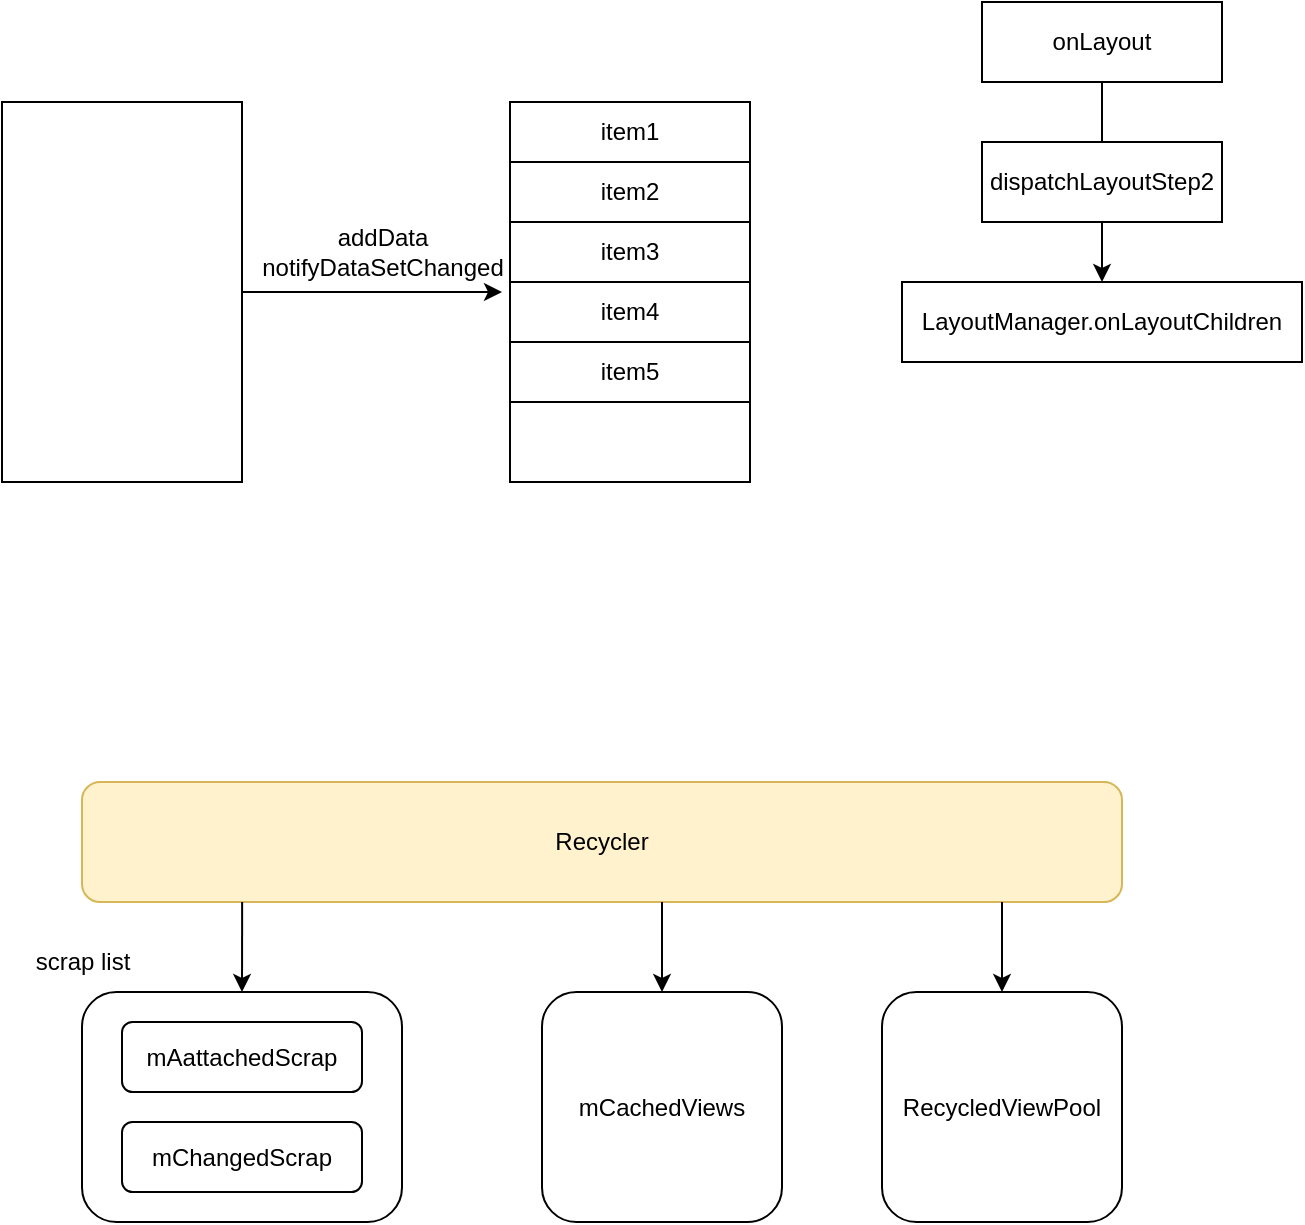 <mxfile version="14.9.3" type="github">
  <diagram id="9_nrEJtm-IVf3oJeewOd" name="Page-1">
    <mxGraphModel dx="781" dy="477" grid="1" gridSize="10" guides="1" tooltips="1" connect="1" arrows="1" fold="1" page="1" pageScale="1" pageWidth="827" pageHeight="1169" math="0" shadow="0">
      <root>
        <mxCell id="0" />
        <mxCell id="1" parent="0" />
        <mxCell id="-AKeiiNTyQMVG960CYTx-3" value="" style="rounded=0;whiteSpace=wrap;html=1;" vertex="1" parent="1">
          <mxGeometry x="40" y="140" width="120" height="190" as="geometry" />
        </mxCell>
        <mxCell id="-AKeiiNTyQMVG960CYTx-5" value="" style="rounded=0;whiteSpace=wrap;html=1;" vertex="1" parent="1">
          <mxGeometry x="294" y="140" width="120" height="190" as="geometry" />
        </mxCell>
        <mxCell id="-AKeiiNTyQMVG960CYTx-7" value="item1" style="rounded=0;whiteSpace=wrap;html=1;" vertex="1" parent="1">
          <mxGeometry x="294" y="140" width="120" height="30" as="geometry" />
        </mxCell>
        <mxCell id="-AKeiiNTyQMVG960CYTx-8" value="item2&lt;span style=&quot;color: rgba(0 , 0 , 0 , 0) ; font-family: monospace ; font-size: 0px&quot;&gt;%3CmxGraphModel%3E%3Croot%3E%3CmxCell%20id%3D%220%22%2F%3E%3CmxCell%20id%3D%221%22%20parent%3D%220%22%2F%3E%3CmxCell%20id%3D%222%22%20value%3D%22item1%22%20style%3D%22rounded%3D0%3BwhiteSpace%3Dwrap%3Bhtml%3D1%3B%22%20vertex%3D%221%22%20parent%3D%221%22%3E%3CmxGeometry%20x%3D%22294%22%20y%3D%22140%22%20width%3D%22120%22%20height%3D%2230%22%20as%3D%22geometry%22%2F%3E%3C%2FmxCell%3E%3C%2Froot%3E%3C%2FmxGraphModel%3E&lt;/span&gt;" style="rounded=0;whiteSpace=wrap;html=1;" vertex="1" parent="1">
          <mxGeometry x="294" y="170" width="120" height="30" as="geometry" />
        </mxCell>
        <mxCell id="-AKeiiNTyQMVG960CYTx-9" value="item3" style="rounded=0;whiteSpace=wrap;html=1;" vertex="1" parent="1">
          <mxGeometry x="294" y="200" width="120" height="30" as="geometry" />
        </mxCell>
        <mxCell id="-AKeiiNTyQMVG960CYTx-10" value="item4" style="rounded=0;whiteSpace=wrap;html=1;" vertex="1" parent="1">
          <mxGeometry x="294" y="230" width="120" height="30" as="geometry" />
        </mxCell>
        <mxCell id="-AKeiiNTyQMVG960CYTx-11" value="item5" style="rounded=0;whiteSpace=wrap;html=1;" vertex="1" parent="1">
          <mxGeometry x="294" y="260" width="120" height="30" as="geometry" />
        </mxCell>
        <mxCell id="-AKeiiNTyQMVG960CYTx-12" value="" style="endArrow=classic;html=1;exitX=1;exitY=0.5;exitDx=0;exitDy=0;" edge="1" parent="1" source="-AKeiiNTyQMVG960CYTx-3">
          <mxGeometry width="50" height="50" relative="1" as="geometry">
            <mxPoint x="380" y="270" as="sourcePoint" />
            <mxPoint x="290" y="235" as="targetPoint" />
          </mxGeometry>
        </mxCell>
        <mxCell id="-AKeiiNTyQMVG960CYTx-13" value="addData&lt;br&gt;notifyDataSetChanged" style="text;html=1;align=center;verticalAlign=middle;resizable=0;points=[];autosize=1;strokeColor=none;" vertex="1" parent="1">
          <mxGeometry x="160" y="200" width="140" height="30" as="geometry" />
        </mxCell>
        <mxCell id="-AKeiiNTyQMVG960CYTx-17" value="" style="edgeStyle=orthogonalEdgeStyle;rounded=0;orthogonalLoop=1;jettySize=auto;html=1;" edge="1" parent="1" source="-AKeiiNTyQMVG960CYTx-14" target="-AKeiiNTyQMVG960CYTx-16">
          <mxGeometry relative="1" as="geometry" />
        </mxCell>
        <mxCell id="-AKeiiNTyQMVG960CYTx-14" value="onLayout" style="rounded=0;whiteSpace=wrap;html=1;" vertex="1" parent="1">
          <mxGeometry x="530" y="90" width="120" height="40" as="geometry" />
        </mxCell>
        <mxCell id="-AKeiiNTyQMVG960CYTx-15" value="dispatchLayoutStep2" style="rounded=0;whiteSpace=wrap;html=1;" vertex="1" parent="1">
          <mxGeometry x="530" y="160" width="120" height="40" as="geometry" />
        </mxCell>
        <mxCell id="-AKeiiNTyQMVG960CYTx-16" value="LayoutManager.onLayoutChildren" style="rounded=0;whiteSpace=wrap;html=1;" vertex="1" parent="1">
          <mxGeometry x="490" y="230" width="200" height="40" as="geometry" />
        </mxCell>
        <mxCell id="-AKeiiNTyQMVG960CYTx-19" value="Recycler" style="rounded=1;whiteSpace=wrap;html=1;fillColor=#fff2cc;strokeColor=#d6b656;" vertex="1" parent="1">
          <mxGeometry x="80" y="480" width="520" height="60" as="geometry" />
        </mxCell>
        <mxCell id="-AKeiiNTyQMVG960CYTx-20" value="" style="rounded=1;whiteSpace=wrap;html=1;" vertex="1" parent="1">
          <mxGeometry x="80" y="585" width="160" height="115" as="geometry" />
        </mxCell>
        <mxCell id="-AKeiiNTyQMVG960CYTx-21" value="mAattachedScrap" style="rounded=1;whiteSpace=wrap;html=1;" vertex="1" parent="1">
          <mxGeometry x="100" y="600" width="120" height="35" as="geometry" />
        </mxCell>
        <mxCell id="-AKeiiNTyQMVG960CYTx-22" value="mChangedScrap" style="rounded=1;whiteSpace=wrap;html=1;" vertex="1" parent="1">
          <mxGeometry x="100" y="650" width="120" height="35" as="geometry" />
        </mxCell>
        <mxCell id="-AKeiiNTyQMVG960CYTx-23" value="mCachedViews" style="rounded=1;whiteSpace=wrap;html=1;" vertex="1" parent="1">
          <mxGeometry x="310" y="585" width="120" height="115" as="geometry" />
        </mxCell>
        <mxCell id="-AKeiiNTyQMVG960CYTx-24" value="RecycledViewPool" style="rounded=1;whiteSpace=wrap;html=1;" vertex="1" parent="1">
          <mxGeometry x="480" y="585" width="120" height="115" as="geometry" />
        </mxCell>
        <mxCell id="-AKeiiNTyQMVG960CYTx-26" value="" style="endArrow=classic;html=1;entryX=0.5;entryY=0;entryDx=0;entryDy=0;exitX=0.154;exitY=1;exitDx=0;exitDy=0;exitPerimeter=0;" edge="1" parent="1" source="-AKeiiNTyQMVG960CYTx-19" target="-AKeiiNTyQMVG960CYTx-20">
          <mxGeometry width="50" height="50" relative="1" as="geometry">
            <mxPoint x="380" y="620" as="sourcePoint" />
            <mxPoint x="430" y="570" as="targetPoint" />
          </mxGeometry>
        </mxCell>
        <mxCell id="-AKeiiNTyQMVG960CYTx-27" value="" style="endArrow=classic;html=1;entryX=0.5;entryY=0;entryDx=0;entryDy=0;" edge="1" parent="1" target="-AKeiiNTyQMVG960CYTx-23">
          <mxGeometry width="50" height="50" relative="1" as="geometry">
            <mxPoint x="370" y="540" as="sourcePoint" />
            <mxPoint x="170" y="595" as="targetPoint" />
          </mxGeometry>
        </mxCell>
        <mxCell id="-AKeiiNTyQMVG960CYTx-28" value="" style="endArrow=classic;html=1;entryX=0.5;entryY=0;entryDx=0;entryDy=0;" edge="1" parent="1" target="-AKeiiNTyQMVG960CYTx-24">
          <mxGeometry width="50" height="50" relative="1" as="geometry">
            <mxPoint x="540" y="540" as="sourcePoint" />
            <mxPoint x="180" y="605" as="targetPoint" />
          </mxGeometry>
        </mxCell>
        <mxCell id="-AKeiiNTyQMVG960CYTx-29" value="scrap list" style="text;html=1;align=center;verticalAlign=middle;resizable=0;points=[];autosize=1;strokeColor=none;" vertex="1" parent="1">
          <mxGeometry x="50" y="560" width="60" height="20" as="geometry" />
        </mxCell>
      </root>
    </mxGraphModel>
  </diagram>
</mxfile>
